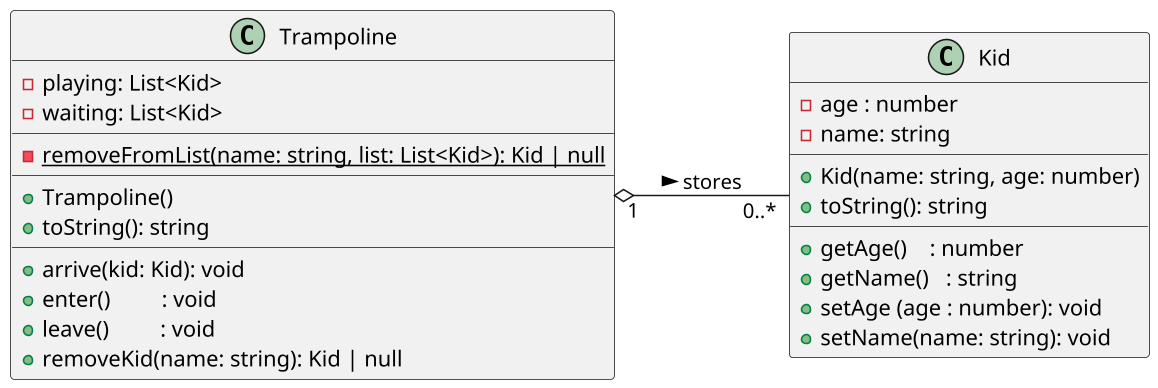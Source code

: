 @startuml

skinparam defaultFontName "Source Code Pro"
skinparam dpi 150
left to right direction

class Kid {
  - age : number
  - name: string
  __
  + Kid(name: string, age: number)
  + toString(): string
  __
  + getAge()    : number
  + getName()   : string
  + setAge (age : number): void
  + setName(name: string): void
}

class Trampoline {
  - playing: List<Kid>
  - waiting: List<Kid>
  __
  - {static} removeFromList(name: string, list: List<Kid>): Kid | null
  __
  + Trampoline()
  + toString(): string
  __
  + arrive(kid: Kid): void
  + enter()         : void
  + leave()         : void
  + removeKid(name: string): Kid | null
}


Trampoline "1" o--  "0..*" Kid : > stores
@enduml